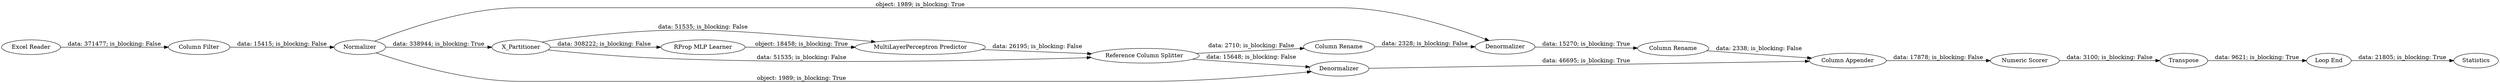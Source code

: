 digraph {
	"3270108739414207452_72" [label="Loop End"]
	"3270108739414207452_24" [label="RProp MLP Learner"]
	"3270108739414207452_30" [label="Column Rename"]
	"3270108739414207452_23" [label="Column Filter"]
	"3270108739414207452_26" [label=Normalizer]
	"3270108739414207452_81" [label=X_Partitioner]
	"3270108739414207452_27" [label="Reference Column Splitter"]
	"3270108739414207452_31" [label="Column Rename"]
	"3270108739414207452_59" [label=Transpose]
	"3270108739414207452_29" [label=Denormalizer]
	"3270108739414207452_32" [label="Column Appender"]
	"3270108739414207452_33" [label="Numeric Scorer"]
	"3270108739414207452_80" [label=Statistics]
	"3270108739414207452_34" [label="Excel Reader"]
	"3270108739414207452_28" [label=Denormalizer]
	"3270108739414207452_25" [label="MultiLayerPerceptron Predictor"]
	"3270108739414207452_32" -> "3270108739414207452_33" [label="data: 17878; is_blocking: False"]
	"3270108739414207452_27" -> "3270108739414207452_28" [label="data: 15648; is_blocking: False"]
	"3270108739414207452_33" -> "3270108739414207452_59" [label="data: 3100; is_blocking: False"]
	"3270108739414207452_23" -> "3270108739414207452_26" [label="data: 15415; is_blocking: False"]
	"3270108739414207452_25" -> "3270108739414207452_27" [label="data: 26195; is_blocking: False"]
	"3270108739414207452_26" -> "3270108739414207452_81" [label="data: 338944; is_blocking: True"]
	"3270108739414207452_31" -> "3270108739414207452_32" [label="data: 2338; is_blocking: False"]
	"3270108739414207452_30" -> "3270108739414207452_29" [label="data: 2328; is_blocking: False"]
	"3270108739414207452_81" -> "3270108739414207452_25" [label="data: 51535; is_blocking: False"]
	"3270108739414207452_81" -> "3270108739414207452_27" [label="data: 51535; is_blocking: False"]
	"3270108739414207452_28" -> "3270108739414207452_32" [label="data: 46695; is_blocking: True"]
	"3270108739414207452_24" -> "3270108739414207452_25" [label="object: 18458; is_blocking: True"]
	"3270108739414207452_27" -> "3270108739414207452_30" [label="data: 2710; is_blocking: False"]
	"3270108739414207452_59" -> "3270108739414207452_72" [label="data: 9621; is_blocking: True"]
	"3270108739414207452_29" -> "3270108739414207452_31" [label="data: 15270; is_blocking: True"]
	"3270108739414207452_26" -> "3270108739414207452_28" [label="object: 1989; is_blocking: True"]
	"3270108739414207452_26" -> "3270108739414207452_29" [label="object: 1989; is_blocking: True"]
	"3270108739414207452_81" -> "3270108739414207452_24" [label="data: 308222; is_blocking: False"]
	"3270108739414207452_34" -> "3270108739414207452_23" [label="data: 371477; is_blocking: False"]
	"3270108739414207452_72" -> "3270108739414207452_80" [label="data: 21805; is_blocking: True"]
	rankdir=LR
}
